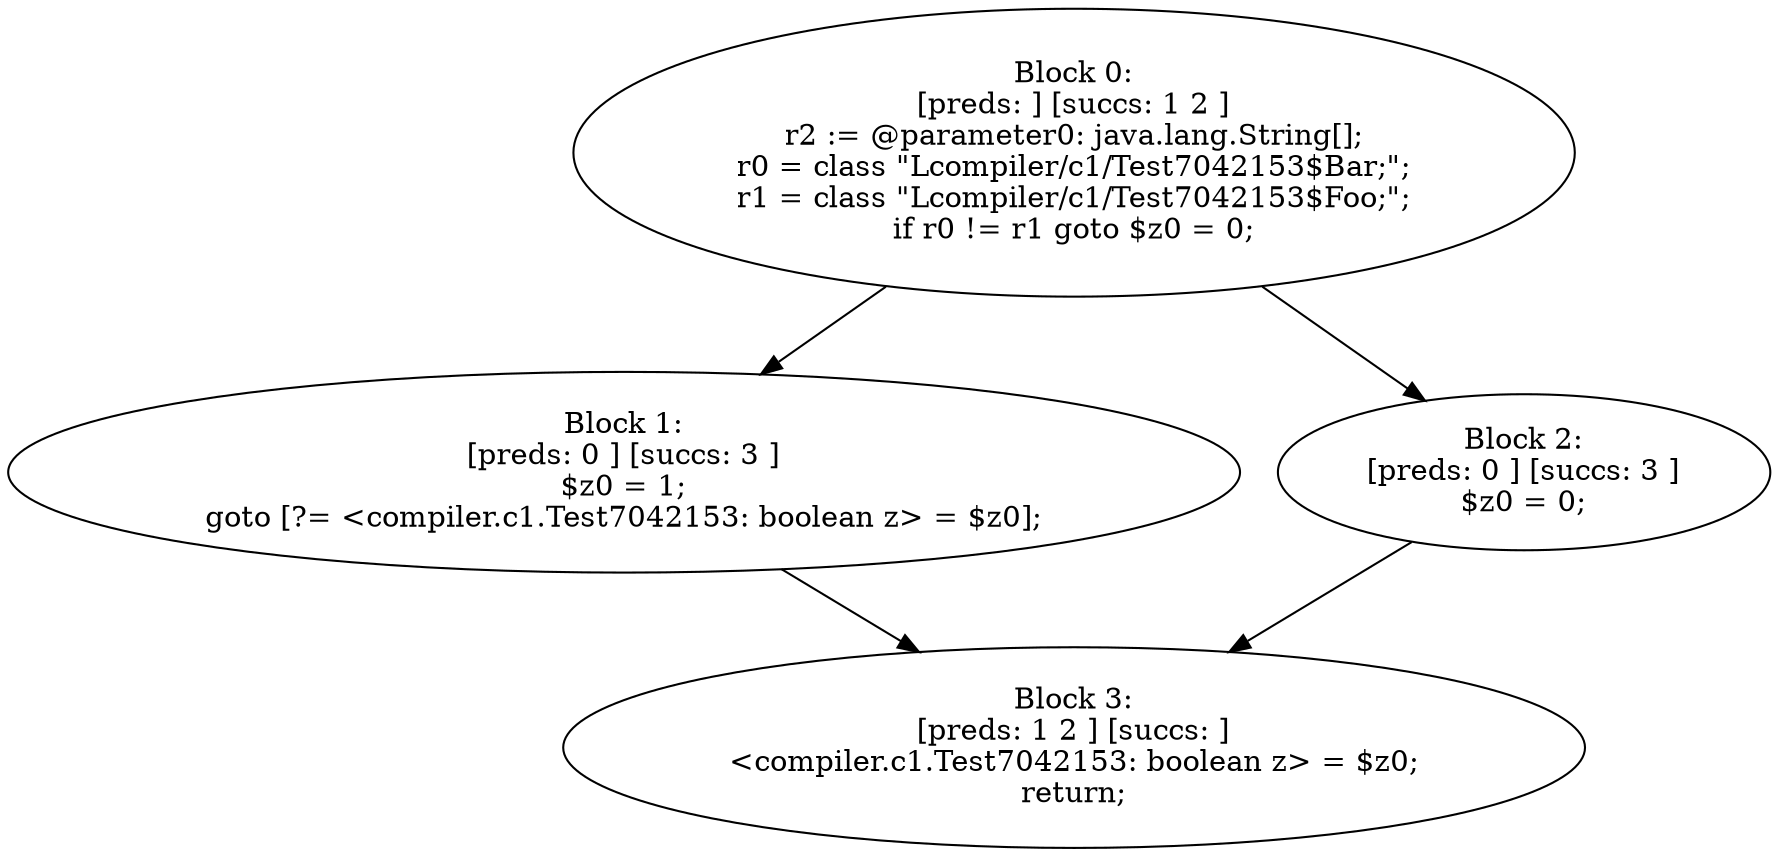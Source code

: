 digraph "unitGraph" {
    "Block 0:
[preds: ] [succs: 1 2 ]
r2 := @parameter0: java.lang.String[];
r0 = class \"Lcompiler/c1/Test7042153$Bar;\";
r1 = class \"Lcompiler/c1/Test7042153$Foo;\";
if r0 != r1 goto $z0 = 0;
"
    "Block 1:
[preds: 0 ] [succs: 3 ]
$z0 = 1;
goto [?= <compiler.c1.Test7042153: boolean z> = $z0];
"
    "Block 2:
[preds: 0 ] [succs: 3 ]
$z0 = 0;
"
    "Block 3:
[preds: 1 2 ] [succs: ]
<compiler.c1.Test7042153: boolean z> = $z0;
return;
"
    "Block 0:
[preds: ] [succs: 1 2 ]
r2 := @parameter0: java.lang.String[];
r0 = class \"Lcompiler/c1/Test7042153$Bar;\";
r1 = class \"Lcompiler/c1/Test7042153$Foo;\";
if r0 != r1 goto $z0 = 0;
"->"Block 1:
[preds: 0 ] [succs: 3 ]
$z0 = 1;
goto [?= <compiler.c1.Test7042153: boolean z> = $z0];
";
    "Block 0:
[preds: ] [succs: 1 2 ]
r2 := @parameter0: java.lang.String[];
r0 = class \"Lcompiler/c1/Test7042153$Bar;\";
r1 = class \"Lcompiler/c1/Test7042153$Foo;\";
if r0 != r1 goto $z0 = 0;
"->"Block 2:
[preds: 0 ] [succs: 3 ]
$z0 = 0;
";
    "Block 1:
[preds: 0 ] [succs: 3 ]
$z0 = 1;
goto [?= <compiler.c1.Test7042153: boolean z> = $z0];
"->"Block 3:
[preds: 1 2 ] [succs: ]
<compiler.c1.Test7042153: boolean z> = $z0;
return;
";
    "Block 2:
[preds: 0 ] [succs: 3 ]
$z0 = 0;
"->"Block 3:
[preds: 1 2 ] [succs: ]
<compiler.c1.Test7042153: boolean z> = $z0;
return;
";
}

